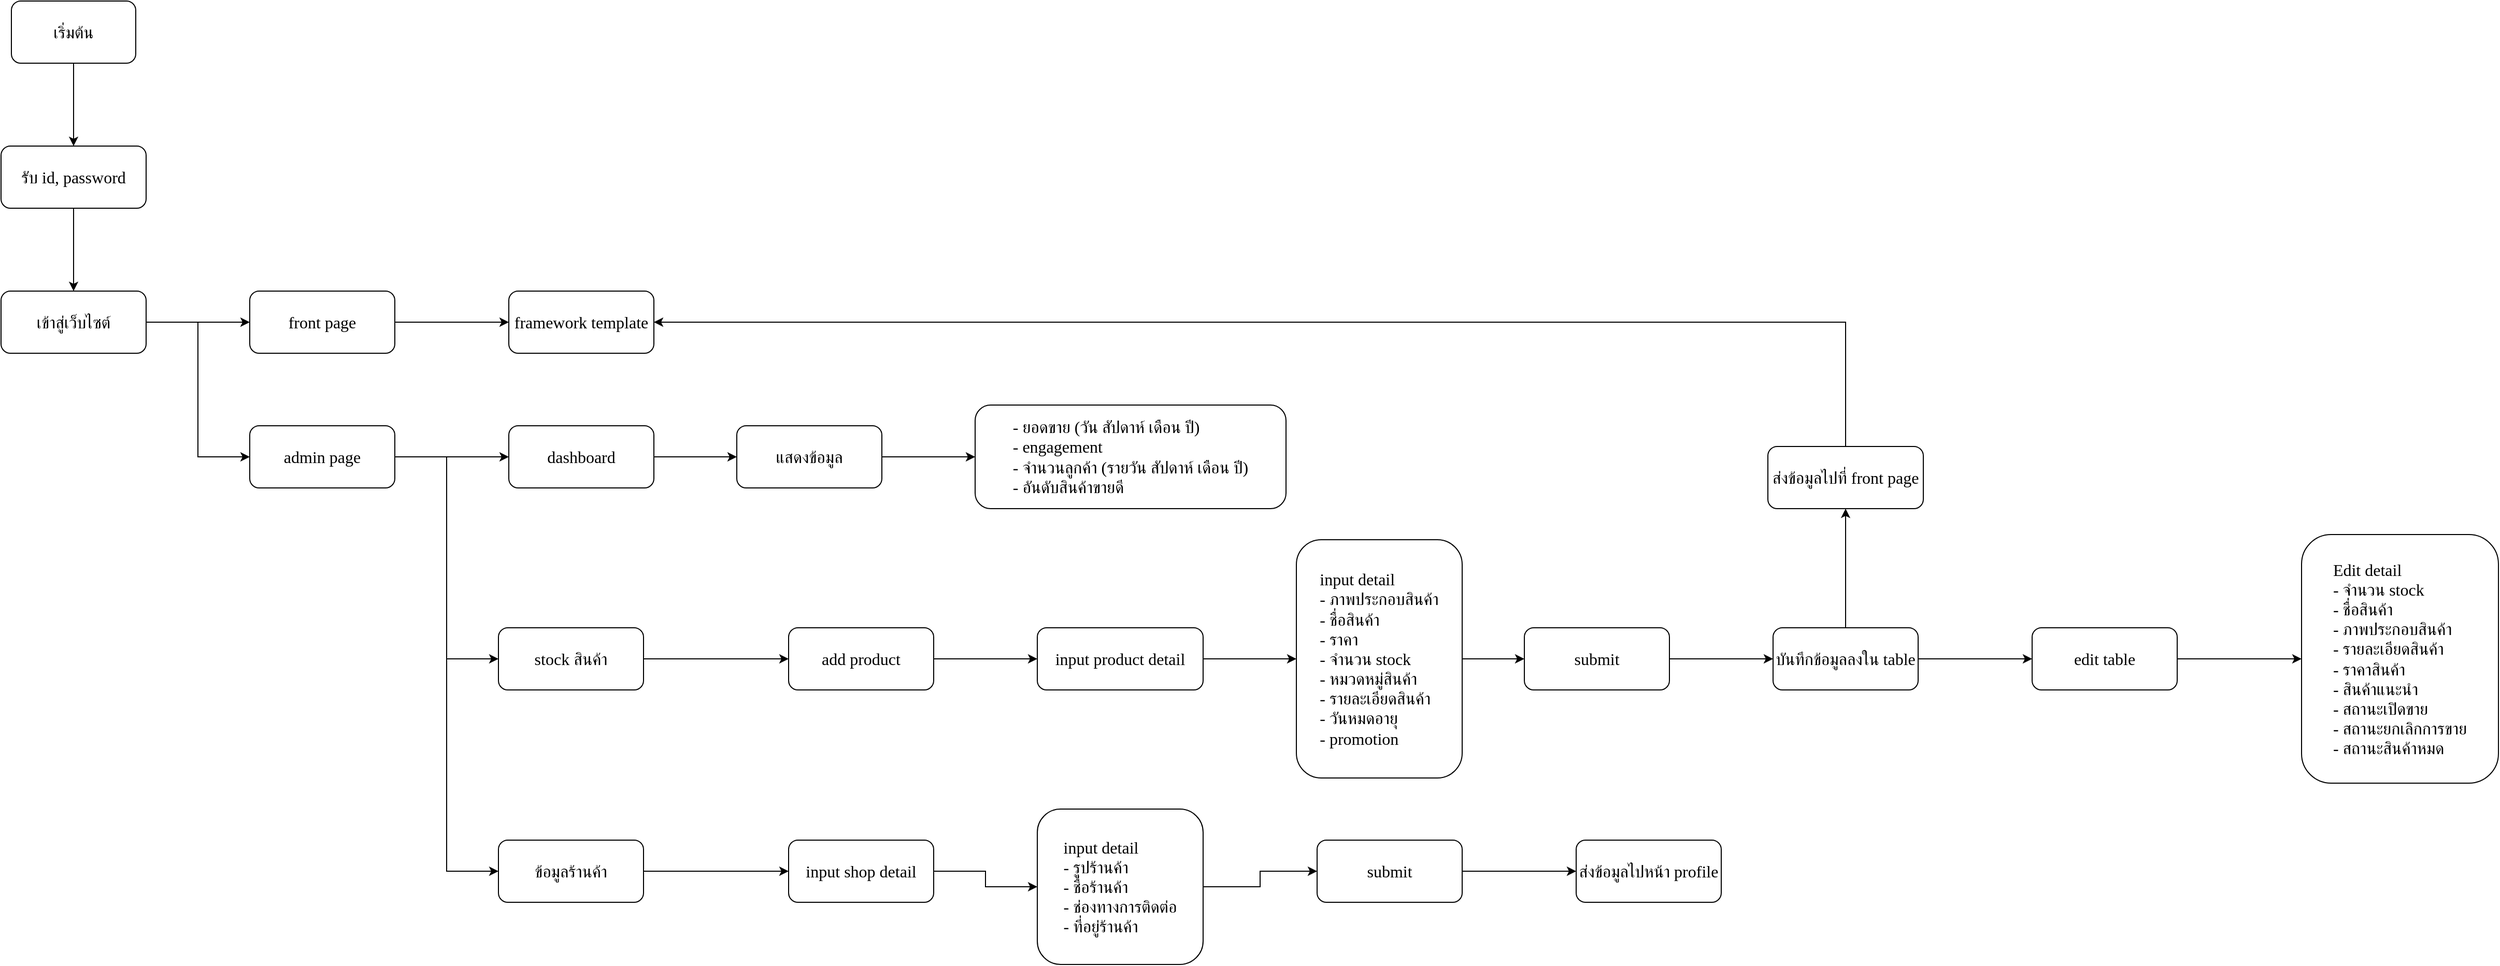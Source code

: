 <mxfile version="20.3.7" type="github">
  <diagram id="eU5cjns71zuXlxmMYgX5" name="Page-1">
    <mxGraphModel dx="2021" dy="1147" grid="1" gridSize="10" guides="1" tooltips="1" connect="1" arrows="1" fold="1" page="1" pageScale="1" pageWidth="3000" pageHeight="2000" math="0" shadow="0">
      <root>
        <mxCell id="0" />
        <mxCell id="1" parent="0" />
        <mxCell id="TFUhJYToad7Svwmn0-4R-7" style="edgeStyle=orthogonalEdgeStyle;rounded=0;orthogonalLoop=1;jettySize=auto;html=1;entryX=0.5;entryY=0;entryDx=0;entryDy=0;fontFamily=Tahoma;fontSize=16;" edge="1" parent="1" source="TFUhJYToad7Svwmn0-4R-2" target="TFUhJYToad7Svwmn0-4R-3">
          <mxGeometry relative="1" as="geometry" />
        </mxCell>
        <mxCell id="TFUhJYToad7Svwmn0-4R-2" value="&lt;font face=&quot;Tahoma&quot; style=&quot;font-size: 16px;&quot;&gt;เริ่มต้น&lt;/font&gt;" style="rounded=1;whiteSpace=wrap;html=1;" vertex="1" parent="1">
          <mxGeometry x="70" y="80" width="120" height="60" as="geometry" />
        </mxCell>
        <mxCell id="TFUhJYToad7Svwmn0-4R-8" style="edgeStyle=orthogonalEdgeStyle;rounded=0;orthogonalLoop=1;jettySize=auto;html=1;fontFamily=Tahoma;fontSize=16;" edge="1" parent="1" source="TFUhJYToad7Svwmn0-4R-3" target="TFUhJYToad7Svwmn0-4R-4">
          <mxGeometry relative="1" as="geometry" />
        </mxCell>
        <mxCell id="TFUhJYToad7Svwmn0-4R-3" value="&lt;font face=&quot;Tahoma&quot; style=&quot;font-size: 16px;&quot;&gt;รับ id, password&lt;/font&gt;" style="rounded=1;whiteSpace=wrap;html=1;" vertex="1" parent="1">
          <mxGeometry x="60" y="220" width="140" height="60" as="geometry" />
        </mxCell>
        <mxCell id="TFUhJYToad7Svwmn0-4R-9" style="edgeStyle=orthogonalEdgeStyle;rounded=0;orthogonalLoop=1;jettySize=auto;html=1;fontFamily=Tahoma;fontSize=16;" edge="1" parent="1" source="TFUhJYToad7Svwmn0-4R-4" target="TFUhJYToad7Svwmn0-4R-5">
          <mxGeometry relative="1" as="geometry" />
        </mxCell>
        <mxCell id="TFUhJYToad7Svwmn0-4R-10" style="edgeStyle=orthogonalEdgeStyle;rounded=0;orthogonalLoop=1;jettySize=auto;html=1;entryX=0;entryY=0.5;entryDx=0;entryDy=0;fontFamily=Tahoma;fontSize=16;" edge="1" parent="1" source="TFUhJYToad7Svwmn0-4R-4" target="TFUhJYToad7Svwmn0-4R-6">
          <mxGeometry relative="1" as="geometry" />
        </mxCell>
        <mxCell id="TFUhJYToad7Svwmn0-4R-4" value="&lt;font face=&quot;Tahoma&quot; style=&quot;font-size: 16px;&quot;&gt;เข้าสู่เว็บไซต์&lt;/font&gt;" style="rounded=1;whiteSpace=wrap;html=1;" vertex="1" parent="1">
          <mxGeometry x="60" y="360" width="140" height="60" as="geometry" />
        </mxCell>
        <mxCell id="TFUhJYToad7Svwmn0-4R-12" style="edgeStyle=orthogonalEdgeStyle;rounded=0;orthogonalLoop=1;jettySize=auto;html=1;fontFamily=Tahoma;fontSize=16;" edge="1" parent="1" source="TFUhJYToad7Svwmn0-4R-5" target="TFUhJYToad7Svwmn0-4R-11">
          <mxGeometry relative="1" as="geometry" />
        </mxCell>
        <mxCell id="TFUhJYToad7Svwmn0-4R-5" value="&lt;font face=&quot;Tahoma&quot;&gt;&lt;span style=&quot;font-size: 16px;&quot;&gt;front page&lt;/span&gt;&lt;/font&gt;" style="rounded=1;whiteSpace=wrap;html=1;" vertex="1" parent="1">
          <mxGeometry x="300" y="360" width="140" height="60" as="geometry" />
        </mxCell>
        <mxCell id="TFUhJYToad7Svwmn0-4R-18" style="edgeStyle=orthogonalEdgeStyle;rounded=0;orthogonalLoop=1;jettySize=auto;html=1;fontFamily=Tahoma;fontSize=16;" edge="1" parent="1" source="TFUhJYToad7Svwmn0-4R-6" target="TFUhJYToad7Svwmn0-4R-13">
          <mxGeometry relative="1" as="geometry" />
        </mxCell>
        <mxCell id="TFUhJYToad7Svwmn0-4R-21" style="edgeStyle=orthogonalEdgeStyle;rounded=0;orthogonalLoop=1;jettySize=auto;html=1;entryX=0;entryY=0.5;entryDx=0;entryDy=0;fontFamily=Tahoma;fontSize=16;" edge="1" parent="1" source="TFUhJYToad7Svwmn0-4R-6" target="TFUhJYToad7Svwmn0-4R-14">
          <mxGeometry relative="1" as="geometry" />
        </mxCell>
        <mxCell id="TFUhJYToad7Svwmn0-4R-53" style="edgeStyle=orthogonalEdgeStyle;rounded=0;orthogonalLoop=1;jettySize=auto;html=1;entryX=0;entryY=0.5;entryDx=0;entryDy=0;fontFamily=Tahoma;fontSize=16;" edge="1" parent="1" source="TFUhJYToad7Svwmn0-4R-6" target="TFUhJYToad7Svwmn0-4R-42">
          <mxGeometry relative="1" as="geometry" />
        </mxCell>
        <mxCell id="TFUhJYToad7Svwmn0-4R-6" value="&lt;font face=&quot;Tahoma&quot;&gt;&lt;span style=&quot;font-size: 16px;&quot;&gt;admin page&lt;/span&gt;&lt;/font&gt;" style="rounded=1;whiteSpace=wrap;html=1;" vertex="1" parent="1">
          <mxGeometry x="300" y="490" width="140" height="60" as="geometry" />
        </mxCell>
        <mxCell id="TFUhJYToad7Svwmn0-4R-11" value="&lt;font face=&quot;Tahoma&quot;&gt;&lt;span style=&quot;font-size: 16px;&quot;&gt;framework template&lt;/span&gt;&lt;/font&gt;" style="rounded=1;whiteSpace=wrap;html=1;" vertex="1" parent="1">
          <mxGeometry x="550" y="360" width="140" height="60" as="geometry" />
        </mxCell>
        <mxCell id="TFUhJYToad7Svwmn0-4R-30" style="edgeStyle=orthogonalEdgeStyle;rounded=0;orthogonalLoop=1;jettySize=auto;html=1;exitX=1;exitY=0.5;exitDx=0;exitDy=0;fontFamily=Tahoma;fontSize=16;" edge="1" parent="1" source="TFUhJYToad7Svwmn0-4R-13" target="TFUhJYToad7Svwmn0-4R-28">
          <mxGeometry relative="1" as="geometry" />
        </mxCell>
        <mxCell id="TFUhJYToad7Svwmn0-4R-13" value="&lt;font face=&quot;Tahoma&quot;&gt;&lt;span style=&quot;font-size: 16px;&quot;&gt;dashboard&lt;/span&gt;&lt;/font&gt;" style="rounded=1;whiteSpace=wrap;html=1;" vertex="1" parent="1">
          <mxGeometry x="550" y="490" width="140" height="60" as="geometry" />
        </mxCell>
        <mxCell id="TFUhJYToad7Svwmn0-4R-25" style="edgeStyle=orthogonalEdgeStyle;rounded=0;orthogonalLoop=1;jettySize=auto;html=1;fontFamily=Tahoma;fontSize=16;" edge="1" parent="1" source="TFUhJYToad7Svwmn0-4R-14" target="TFUhJYToad7Svwmn0-4R-15">
          <mxGeometry relative="1" as="geometry" />
        </mxCell>
        <mxCell id="TFUhJYToad7Svwmn0-4R-14" value="&lt;font face=&quot;Tahoma&quot;&gt;&lt;span style=&quot;font-size: 16px;&quot;&gt;stock สินค้า&lt;/span&gt;&lt;/font&gt;" style="rounded=1;whiteSpace=wrap;html=1;" vertex="1" parent="1">
          <mxGeometry x="540" y="685" width="140" height="60" as="geometry" />
        </mxCell>
        <mxCell id="TFUhJYToad7Svwmn0-4R-20" style="edgeStyle=orthogonalEdgeStyle;rounded=0;orthogonalLoop=1;jettySize=auto;html=1;exitX=1;exitY=0.5;exitDx=0;exitDy=0;fontFamily=Tahoma;fontSize=16;" edge="1" parent="1" source="TFUhJYToad7Svwmn0-4R-15" target="TFUhJYToad7Svwmn0-4R-16">
          <mxGeometry relative="1" as="geometry" />
        </mxCell>
        <mxCell id="TFUhJYToad7Svwmn0-4R-15" value="&lt;font face=&quot;Tahoma&quot;&gt;&lt;span style=&quot;font-size: 16px;&quot;&gt;add product&lt;/span&gt;&lt;/font&gt;" style="rounded=1;whiteSpace=wrap;html=1;" vertex="1" parent="1">
          <mxGeometry x="820" y="685" width="140" height="60" as="geometry" />
        </mxCell>
        <mxCell id="TFUhJYToad7Svwmn0-4R-32" style="edgeStyle=orthogonalEdgeStyle;rounded=0;orthogonalLoop=1;jettySize=auto;html=1;fontFamily=Tahoma;fontSize=16;" edge="1" parent="1" source="TFUhJYToad7Svwmn0-4R-16" target="TFUhJYToad7Svwmn0-4R-17">
          <mxGeometry relative="1" as="geometry" />
        </mxCell>
        <mxCell id="TFUhJYToad7Svwmn0-4R-16" value="&lt;font face=&quot;Tahoma&quot;&gt;&lt;span style=&quot;font-size: 16px;&quot;&gt;input product detail&lt;/span&gt;&lt;/font&gt;" style="rounded=1;whiteSpace=wrap;html=1;" vertex="1" parent="1">
          <mxGeometry x="1060" y="685" width="160" height="60" as="geometry" />
        </mxCell>
        <mxCell id="TFUhJYToad7Svwmn0-4R-33" style="edgeStyle=orthogonalEdgeStyle;rounded=0;orthogonalLoop=1;jettySize=auto;html=1;fontFamily=Tahoma;fontSize=16;" edge="1" parent="1" source="TFUhJYToad7Svwmn0-4R-17" target="TFUhJYToad7Svwmn0-4R-23">
          <mxGeometry relative="1" as="geometry" />
        </mxCell>
        <mxCell id="TFUhJYToad7Svwmn0-4R-17" value="&lt;div style=&quot;text-align: left;&quot;&gt;&lt;span style=&quot;font-size: 16px; font-family: Tahoma; background-color: initial;&quot;&gt;input detail&lt;/span&gt;&lt;/div&gt;&lt;font face=&quot;Tahoma&quot;&gt;&lt;div style=&quot;text-align: left;&quot;&gt;&lt;span style=&quot;font-size: 16px; background-color: initial;&quot;&gt;- ภาพประกอบสินค้า&lt;/span&gt;&lt;/div&gt;&lt;span style=&quot;font-size: 16px;&quot;&gt;&lt;div style=&quot;text-align: left;&quot;&gt;&lt;span style=&quot;background-color: initial;&quot;&gt;- ชื่อสินค้า&lt;/span&gt;&lt;/div&gt;&lt;div style=&quot;text-align: left;&quot;&gt;&lt;span style=&quot;background-color: initial;&quot;&gt;- ราคา&lt;/span&gt;&lt;/div&gt;&lt;div style=&quot;text-align: left;&quot;&gt;&lt;span style=&quot;background-color: initial;&quot;&gt;- จำนวน stock&lt;/span&gt;&lt;/div&gt;&lt;div style=&quot;text-align: left;&quot;&gt;&lt;span style=&quot;background-color: initial;&quot;&gt;- หมวดหมู่สินค้า&lt;/span&gt;&lt;/div&gt;&lt;div style=&quot;text-align: left;&quot;&gt;&lt;span style=&quot;background-color: initial;&quot;&gt;- รายละเอียดสินค้า&lt;/span&gt;&lt;/div&gt;&lt;div style=&quot;text-align: left;&quot;&gt;&lt;span style=&quot;background-color: initial;&quot;&gt;- วันหมดอายุ&lt;/span&gt;&lt;/div&gt;&lt;div style=&quot;text-align: left;&quot;&gt;&lt;span style=&quot;background-color: initial;&quot;&gt;- promotion&lt;/span&gt;&lt;/div&gt;&lt;/span&gt;&lt;/font&gt;" style="rounded=1;whiteSpace=wrap;html=1;" vertex="1" parent="1">
          <mxGeometry x="1310" y="600" width="160" height="230" as="geometry" />
        </mxCell>
        <mxCell id="TFUhJYToad7Svwmn0-4R-27" style="edgeStyle=orthogonalEdgeStyle;rounded=0;orthogonalLoop=1;jettySize=auto;html=1;fontFamily=Tahoma;fontSize=16;" edge="1" parent="1" source="TFUhJYToad7Svwmn0-4R-23" target="TFUhJYToad7Svwmn0-4R-24">
          <mxGeometry relative="1" as="geometry" />
        </mxCell>
        <mxCell id="TFUhJYToad7Svwmn0-4R-23" value="&lt;font face=&quot;Tahoma&quot;&gt;&lt;span style=&quot;font-size: 16px;&quot;&gt;submit&lt;/span&gt;&lt;/font&gt;" style="rounded=1;whiteSpace=wrap;html=1;" vertex="1" parent="1">
          <mxGeometry x="1530" y="685" width="140" height="60" as="geometry" />
        </mxCell>
        <mxCell id="TFUhJYToad7Svwmn0-4R-38" style="edgeStyle=orthogonalEdgeStyle;rounded=0;orthogonalLoop=1;jettySize=auto;html=1;entryX=0;entryY=0.5;entryDx=0;entryDy=0;fontFamily=Tahoma;fontSize=16;" edge="1" parent="1" source="TFUhJYToad7Svwmn0-4R-24" target="TFUhJYToad7Svwmn0-4R-35">
          <mxGeometry relative="1" as="geometry" />
        </mxCell>
        <mxCell id="TFUhJYToad7Svwmn0-4R-39" style="edgeStyle=orthogonalEdgeStyle;rounded=0;orthogonalLoop=1;jettySize=auto;html=1;entryX=0.5;entryY=1;entryDx=0;entryDy=0;fontFamily=Tahoma;fontSize=16;" edge="1" parent="1" source="TFUhJYToad7Svwmn0-4R-24" target="TFUhJYToad7Svwmn0-4R-34">
          <mxGeometry relative="1" as="geometry" />
        </mxCell>
        <mxCell id="TFUhJYToad7Svwmn0-4R-24" value="&lt;font face=&quot;Tahoma&quot;&gt;&lt;span style=&quot;font-size: 16px;&quot;&gt;บันทึกข้อมูลลงใน table&lt;/span&gt;&lt;/font&gt;" style="rounded=1;whiteSpace=wrap;html=1;" vertex="1" parent="1">
          <mxGeometry x="1770" y="685" width="140" height="60" as="geometry" />
        </mxCell>
        <mxCell id="TFUhJYToad7Svwmn0-4R-31" style="edgeStyle=orthogonalEdgeStyle;rounded=0;orthogonalLoop=1;jettySize=auto;html=1;fontFamily=Tahoma;fontSize=16;" edge="1" parent="1" source="TFUhJYToad7Svwmn0-4R-28" target="TFUhJYToad7Svwmn0-4R-29">
          <mxGeometry relative="1" as="geometry" />
        </mxCell>
        <mxCell id="TFUhJYToad7Svwmn0-4R-28" value="&lt;font face=&quot;Tahoma&quot;&gt;&lt;span style=&quot;font-size: 16px;&quot;&gt;แสดงข้อมูล&lt;/span&gt;&lt;/font&gt;" style="rounded=1;whiteSpace=wrap;html=1;" vertex="1" parent="1">
          <mxGeometry x="770" y="490" width="140" height="60" as="geometry" />
        </mxCell>
        <mxCell id="TFUhJYToad7Svwmn0-4R-29" value="&lt;div style=&quot;text-align: left;&quot;&gt;&lt;span style=&quot;font-size: 16px; font-family: Tahoma; background-color: initial;&quot;&gt;- ยอดขาย (วัน สัปดาห์ เดือน ปี)&lt;/span&gt;&lt;/div&gt;&lt;font face=&quot;Tahoma&quot;&gt;&lt;div style=&quot;text-align: left;&quot;&gt;&lt;span style=&quot;font-size: 16px; background-color: initial;&quot;&gt;- engagement&lt;/span&gt;&lt;/div&gt;&lt;span style=&quot;font-size: 16px;&quot;&gt;&lt;div style=&quot;text-align: left;&quot;&gt;&lt;span style=&quot;background-color: initial;&quot;&gt;- จำนวนลูกค้า (รายวัน สัปดาห์ เดือน ปี)&lt;/span&gt;&lt;/div&gt;&lt;div style=&quot;text-align: left;&quot;&gt;&lt;span style=&quot;background-color: initial;&quot;&gt;- อันดับสินค้าขายดี&lt;/span&gt;&lt;/div&gt;&lt;/span&gt;&lt;/font&gt;" style="rounded=1;whiteSpace=wrap;html=1;" vertex="1" parent="1">
          <mxGeometry x="1000" y="470" width="300" height="100" as="geometry" />
        </mxCell>
        <mxCell id="TFUhJYToad7Svwmn0-4R-40" style="edgeStyle=orthogonalEdgeStyle;rounded=0;orthogonalLoop=1;jettySize=auto;html=1;entryX=1;entryY=0.5;entryDx=0;entryDy=0;fontFamily=Tahoma;fontSize=16;exitX=0.5;exitY=0;exitDx=0;exitDy=0;" edge="1" parent="1" source="TFUhJYToad7Svwmn0-4R-34" target="TFUhJYToad7Svwmn0-4R-11">
          <mxGeometry relative="1" as="geometry" />
        </mxCell>
        <mxCell id="TFUhJYToad7Svwmn0-4R-34" value="&lt;font face=&quot;Tahoma&quot;&gt;&lt;span style=&quot;font-size: 16px;&quot;&gt;ส่งข้อมูลไปที่ front page&lt;/span&gt;&lt;/font&gt;" style="rounded=1;whiteSpace=wrap;html=1;" vertex="1" parent="1">
          <mxGeometry x="1765" y="510" width="150" height="60" as="geometry" />
        </mxCell>
        <mxCell id="TFUhJYToad7Svwmn0-4R-41" style="edgeStyle=orthogonalEdgeStyle;rounded=0;orthogonalLoop=1;jettySize=auto;html=1;entryX=0;entryY=0.5;entryDx=0;entryDy=0;fontFamily=Tahoma;fontSize=16;" edge="1" parent="1" source="TFUhJYToad7Svwmn0-4R-35" target="TFUhJYToad7Svwmn0-4R-37">
          <mxGeometry relative="1" as="geometry" />
        </mxCell>
        <mxCell id="TFUhJYToad7Svwmn0-4R-35" value="&lt;font face=&quot;Tahoma&quot;&gt;&lt;span style=&quot;font-size: 16px;&quot;&gt;edit table&lt;/span&gt;&lt;/font&gt;" style="rounded=1;whiteSpace=wrap;html=1;" vertex="1" parent="1">
          <mxGeometry x="2020" y="685" width="140" height="60" as="geometry" />
        </mxCell>
        <mxCell id="TFUhJYToad7Svwmn0-4R-37" value="&lt;div style=&quot;text-align: left;&quot;&gt;&lt;font face=&quot;Tahoma&quot;&gt;&lt;span style=&quot;font-size: 16px;&quot;&gt;Edit detail&lt;/span&gt;&lt;/font&gt;&lt;/div&gt;&lt;div style=&quot;text-align: left;&quot;&gt;&lt;font face=&quot;Tahoma&quot;&gt;&lt;span style=&quot;font-size: 16px;&quot;&gt;- จำนวน stock&lt;/span&gt;&lt;/font&gt;&lt;/div&gt;&lt;div style=&quot;text-align: left;&quot;&gt;&lt;font face=&quot;Tahoma&quot;&gt;&lt;span style=&quot;font-size: 16px;&quot;&gt;- ชื่อสินค้า&lt;/span&gt;&lt;/font&gt;&lt;/div&gt;&lt;div style=&quot;text-align: left;&quot;&gt;&lt;font face=&quot;Tahoma&quot;&gt;&lt;span style=&quot;font-size: 16px;&quot;&gt;- ภาพประกอบสินค้า&lt;/span&gt;&lt;/font&gt;&lt;/div&gt;&lt;div style=&quot;text-align: left;&quot;&gt;&lt;font face=&quot;Tahoma&quot;&gt;&lt;span style=&quot;font-size: 16px;&quot;&gt;- รายละเอียดสินค้า&lt;/span&gt;&lt;/font&gt;&lt;/div&gt;&lt;div style=&quot;text-align: left;&quot;&gt;&lt;font face=&quot;Tahoma&quot;&gt;&lt;span style=&quot;font-size: 16px;&quot;&gt;- ราคาสินค้า&lt;/span&gt;&lt;/font&gt;&lt;/div&gt;&lt;div style=&quot;text-align: left;&quot;&gt;&lt;font face=&quot;Tahoma&quot;&gt;&lt;span style=&quot;font-size: 16px;&quot;&gt;- สินค้าแนะนำ&lt;/span&gt;&lt;/font&gt;&lt;/div&gt;&lt;div style=&quot;text-align: left;&quot;&gt;&lt;font face=&quot;Tahoma&quot;&gt;&lt;span style=&quot;font-size: 16px;&quot;&gt;- สถานะเปิดขาย&lt;/span&gt;&lt;/font&gt;&lt;/div&gt;&lt;div style=&quot;text-align: left;&quot;&gt;&lt;font face=&quot;Tahoma&quot;&gt;&lt;span style=&quot;font-size: 16px;&quot;&gt;- สถานะยกเลิกการขาย&lt;/span&gt;&lt;/font&gt;&lt;/div&gt;&lt;div style=&quot;text-align: left;&quot;&gt;&lt;font face=&quot;Tahoma&quot;&gt;&lt;span style=&quot;font-size: 16px;&quot;&gt;- สถานะสินค้าหมด&lt;/span&gt;&lt;/font&gt;&lt;/div&gt;" style="rounded=1;whiteSpace=wrap;html=1;" vertex="1" parent="1">
          <mxGeometry x="2280" y="595" width="190" height="240" as="geometry" />
        </mxCell>
        <mxCell id="TFUhJYToad7Svwmn0-4R-49" style="edgeStyle=orthogonalEdgeStyle;rounded=0;orthogonalLoop=1;jettySize=auto;html=1;entryX=0;entryY=0.5;entryDx=0;entryDy=0;fontFamily=Tahoma;fontSize=16;" edge="1" parent="1" source="TFUhJYToad7Svwmn0-4R-42" target="TFUhJYToad7Svwmn0-4R-43">
          <mxGeometry relative="1" as="geometry" />
        </mxCell>
        <mxCell id="TFUhJYToad7Svwmn0-4R-42" value="&lt;font face=&quot;Tahoma&quot;&gt;&lt;span style=&quot;font-size: 16px;&quot;&gt;ข้อมูลร้านค้า&lt;/span&gt;&lt;/font&gt;" style="rounded=1;whiteSpace=wrap;html=1;" vertex="1" parent="1">
          <mxGeometry x="540" y="890" width="140" height="60" as="geometry" />
        </mxCell>
        <mxCell id="TFUhJYToad7Svwmn0-4R-50" style="edgeStyle=orthogonalEdgeStyle;rounded=0;orthogonalLoop=1;jettySize=auto;html=1;entryX=0;entryY=0.5;entryDx=0;entryDy=0;fontFamily=Tahoma;fontSize=16;" edge="1" parent="1" source="TFUhJYToad7Svwmn0-4R-43" target="TFUhJYToad7Svwmn0-4R-45">
          <mxGeometry relative="1" as="geometry" />
        </mxCell>
        <mxCell id="TFUhJYToad7Svwmn0-4R-43" value="&lt;font face=&quot;Tahoma&quot;&gt;&lt;span style=&quot;font-size: 16px;&quot;&gt;input shop detail&lt;/span&gt;&lt;/font&gt;" style="rounded=1;whiteSpace=wrap;html=1;" vertex="1" parent="1">
          <mxGeometry x="820" y="890" width="140" height="60" as="geometry" />
        </mxCell>
        <mxCell id="TFUhJYToad7Svwmn0-4R-51" style="edgeStyle=orthogonalEdgeStyle;rounded=0;orthogonalLoop=1;jettySize=auto;html=1;fontFamily=Tahoma;fontSize=16;" edge="1" parent="1" source="TFUhJYToad7Svwmn0-4R-45" target="TFUhJYToad7Svwmn0-4R-46">
          <mxGeometry relative="1" as="geometry" />
        </mxCell>
        <mxCell id="TFUhJYToad7Svwmn0-4R-45" value="&lt;div style=&quot;text-align: left;&quot;&gt;&lt;span style=&quot;font-size: 16px; font-family: Tahoma; background-color: initial;&quot;&gt;input detail&lt;/span&gt;&lt;/div&gt;&lt;font face=&quot;Tahoma&quot;&gt;&lt;div style=&quot;text-align: left;&quot;&gt;&lt;span style=&quot;font-size: 16px; background-color: initial;&quot;&gt;- รูปร้านค้า&lt;/span&gt;&lt;/div&gt;&lt;div style=&quot;text-align: left;&quot;&gt;&lt;span style=&quot;font-size: 16px; background-color: initial;&quot;&gt;- ชื่อร้านค้า&lt;/span&gt;&lt;/div&gt;&lt;div style=&quot;text-align: left;&quot;&gt;&lt;span style=&quot;font-size: 16px;&quot;&gt;- ช่องทางการติดต่อ&lt;/span&gt;&lt;/div&gt;&lt;div style=&quot;text-align: left;&quot;&gt;&lt;span style=&quot;font-size: 16px;&quot;&gt;- ที่อยู่ร้านค้า&lt;/span&gt;&lt;/div&gt;&lt;/font&gt;" style="rounded=1;whiteSpace=wrap;html=1;" vertex="1" parent="1">
          <mxGeometry x="1060" y="860" width="160" height="150" as="geometry" />
        </mxCell>
        <mxCell id="TFUhJYToad7Svwmn0-4R-52" style="edgeStyle=orthogonalEdgeStyle;rounded=0;orthogonalLoop=1;jettySize=auto;html=1;fontFamily=Tahoma;fontSize=16;" edge="1" parent="1" source="TFUhJYToad7Svwmn0-4R-46" target="TFUhJYToad7Svwmn0-4R-47">
          <mxGeometry relative="1" as="geometry" />
        </mxCell>
        <mxCell id="TFUhJYToad7Svwmn0-4R-46" value="&lt;font face=&quot;Tahoma&quot;&gt;&lt;span style=&quot;font-size: 16px;&quot;&gt;submit&lt;/span&gt;&lt;/font&gt;" style="rounded=1;whiteSpace=wrap;html=1;" vertex="1" parent="1">
          <mxGeometry x="1330" y="890" width="140" height="60" as="geometry" />
        </mxCell>
        <mxCell id="TFUhJYToad7Svwmn0-4R-47" value="&lt;font face=&quot;Tahoma&quot;&gt;&lt;span style=&quot;font-size: 16px;&quot;&gt;ส่งข้อมูลไปหน้า profile&lt;/span&gt;&lt;/font&gt;" style="rounded=1;whiteSpace=wrap;html=1;" vertex="1" parent="1">
          <mxGeometry x="1580" y="890" width="140" height="60" as="geometry" />
        </mxCell>
      </root>
    </mxGraphModel>
  </diagram>
</mxfile>
